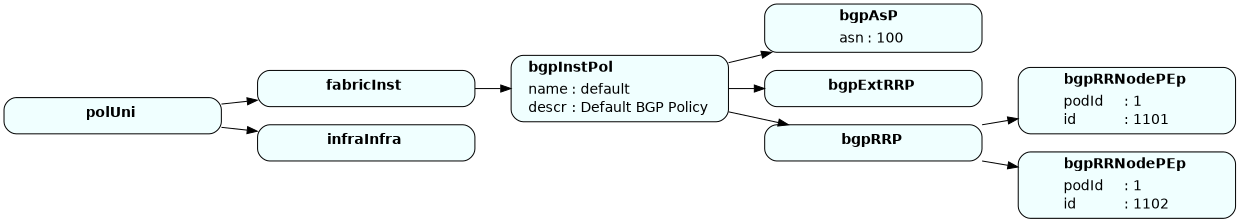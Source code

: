 // datetimePol
digraph {
	graph [bgcolor=white nodesep=0.25 rankdir=LR ranksep=0.5 ratio=compress size=8.27 splines=true]
	node [fillcolor=AZURE fontname=Helvetica shape=box style="rounded,filled" width=3]
	edge [arrowsize=1]
	polUni0 [label=<<TABLE BORDER="0" CELLBORDER="0" CELLSPACING="1" CELLPADDING="1"><TR><TD ALIGN="LEFT" COLSPAN="2"><B>polUni</B></TD><TD></TD></TR><TR><TD></TD><TD></TD></TR></TABLE>>]
	polUni0 -> fabricInst1
	fabricInst1 [label=<<TABLE BORDER="0" CELLBORDER="0" CELLSPACING="1" CELLPADDING="1"><TR><TD ALIGN="LEFT" COLSPAN="2"><B>fabricInst</B></TD><TD></TD></TR><TR><TD></TD><TD></TD></TR></TABLE>>]
	fabricInst1 -> bgpInstPol1
	bgpInstPol1 [label=<<TABLE BORDER="0" CELLBORDER="0" CELLSPACING="1" CELLPADDING="1"><TR><TD ALIGN="LEFT" COLSPAN="2"><B>bgpInstPol</B></TD><TD></TD></TR><TR><TD></TD><TD></TD></TR><TR><TD ALIGN="LEFT">name</TD><TD ALIGN="LEFT">: default</TD></TR><TR><TD ALIGN="LEFT">descr</TD><TD ALIGN="LEFT">: Default BGP Policy</TD></TR></TABLE>>]
	bgpInstPol1 -> bgpAsP1
	bgpAsP1 [label=<<TABLE BORDER="0" CELLBORDER="0" CELLSPACING="1" CELLPADDING="1"><TR><TD ALIGN="LEFT" COLSPAN="2"><B>bgpAsP</B></TD><TD></TD></TR><TR><TD></TD><TD></TD></TR><TR><TD ALIGN="LEFT">asn</TD><TD ALIGN="LEFT">: 100</TD></TR></TABLE>>]
	bgpInstPol1 -> bgpExtRRP2
	bgpExtRRP2 [label=<<TABLE BORDER="0" CELLBORDER="0" CELLSPACING="1" CELLPADDING="1"><TR><TD ALIGN="LEFT" COLSPAN="2"><B>bgpExtRRP</B></TD><TD></TD></TR><TR><TD></TD><TD></TD></TR></TABLE>>]
	bgpInstPol1 -> bgpRRP3
	bgpRRP3 [label=<<TABLE BORDER="0" CELLBORDER="0" CELLSPACING="1" CELLPADDING="1"><TR><TD ALIGN="LEFT" COLSPAN="2"><B>bgpRRP</B></TD><TD></TD></TR><TR><TD></TD><TD></TD></TR></TABLE>>]
	bgpRRP3 -> bgpRRNodePEp1
	bgpRRNodePEp1 [label=<<TABLE BORDER="0" CELLBORDER="0" CELLSPACING="1" CELLPADDING="1"><TR><TD ALIGN="LEFT" COLSPAN="2"><B>bgpRRNodePEp</B></TD><TD></TD></TR><TR><TD></TD><TD></TD></TR><TR><TD ALIGN="LEFT">podId</TD><TD ALIGN="LEFT">: 1</TD></TR><TR><TD ALIGN="LEFT">id</TD><TD ALIGN="LEFT">: 1101</TD></TR></TABLE>>]
	bgpRRP3 -> bgpRRNodePEp2
	bgpRRNodePEp2 [label=<<TABLE BORDER="0" CELLBORDER="0" CELLSPACING="1" CELLPADDING="1"><TR><TD ALIGN="LEFT" COLSPAN="2"><B>bgpRRNodePEp</B></TD><TD></TD></TR><TR><TD></TD><TD></TD></TR><TR><TD ALIGN="LEFT">podId</TD><TD ALIGN="LEFT">: 1</TD></TR><TR><TD ALIGN="LEFT">id</TD><TD ALIGN="LEFT">: 1102</TD></TR></TABLE>>]
	polUni0 -> infraInfra2
	infraInfra2 [label=<<TABLE BORDER="0" CELLBORDER="0" CELLSPACING="1" CELLPADDING="1"><TR><TD ALIGN="LEFT" COLSPAN="2"><B>infraInfra</B></TD><TD></TD></TR><TR><TD></TD><TD></TD></TR></TABLE>>]
}